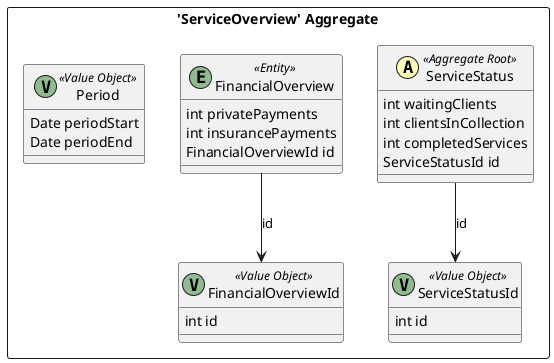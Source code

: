 @startuml

skinparam componentStyle uml2

package "'ServiceOverview' Aggregate" <<Rectangle>> {
	class ServiceStatus <<(A,#fffab8) Aggregate Root>> {
		int waitingClients
		int clientsInCollection
		int completedServices
		ServiceStatusId id
	}
	class FinancialOverview <<(E,DarkSeaGreen) Entity>> {
		int privatePayments
		int insurancePayments
		FinancialOverviewId id
	}
	class ServiceStatusId <<(V,DarkSeaGreen) Value Object>> {
		int id
	}
	class FinancialOverviewId <<(V,DarkSeaGreen) Value Object>> {
		int id
	}
	class Period <<(V,DarkSeaGreen) Value Object>> {
		Date periodStart
		Date periodEnd
	}
}
FinancialOverview --> FinancialOverviewId : id
ServiceStatus --> ServiceStatusId : id


@enduml
